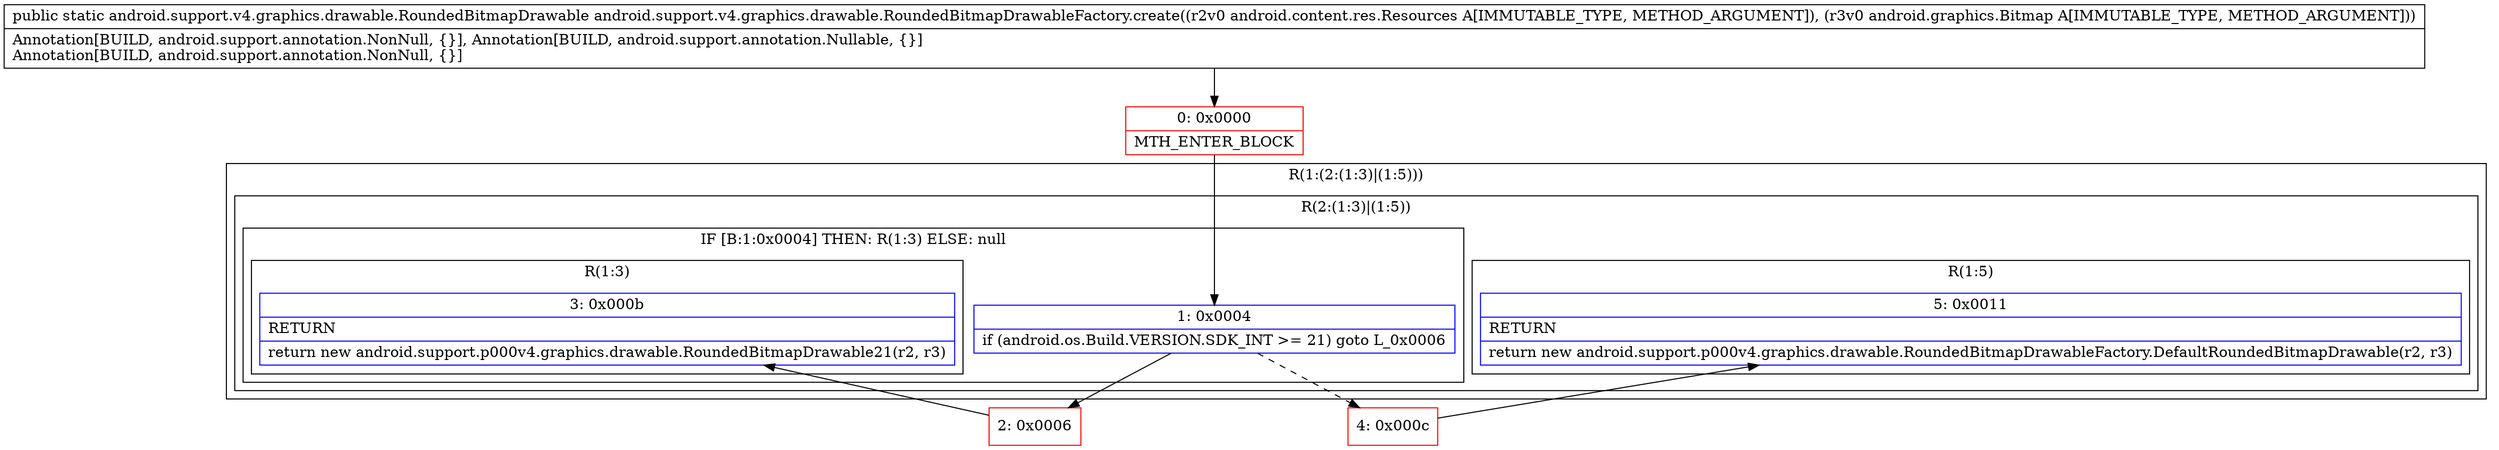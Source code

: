 digraph "CFG forandroid.support.v4.graphics.drawable.RoundedBitmapDrawableFactory.create(Landroid\/content\/res\/Resources;Landroid\/graphics\/Bitmap;)Landroid\/support\/v4\/graphics\/drawable\/RoundedBitmapDrawable;" {
subgraph cluster_Region_774686344 {
label = "R(1:(2:(1:3)|(1:5)))";
node [shape=record,color=blue];
subgraph cluster_Region_323157877 {
label = "R(2:(1:3)|(1:5))";
node [shape=record,color=blue];
subgraph cluster_IfRegion_141591698 {
label = "IF [B:1:0x0004] THEN: R(1:3) ELSE: null";
node [shape=record,color=blue];
Node_1 [shape=record,label="{1\:\ 0x0004|if (android.os.Build.VERSION.SDK_INT \>= 21) goto L_0x0006\l}"];
subgraph cluster_Region_318278555 {
label = "R(1:3)";
node [shape=record,color=blue];
Node_3 [shape=record,label="{3\:\ 0x000b|RETURN\l|return new android.support.p000v4.graphics.drawable.RoundedBitmapDrawable21(r2, r3)\l}"];
}
}
subgraph cluster_Region_1512572874 {
label = "R(1:5)";
node [shape=record,color=blue];
Node_5 [shape=record,label="{5\:\ 0x0011|RETURN\l|return new android.support.p000v4.graphics.drawable.RoundedBitmapDrawableFactory.DefaultRoundedBitmapDrawable(r2, r3)\l}"];
}
}
}
Node_0 [shape=record,color=red,label="{0\:\ 0x0000|MTH_ENTER_BLOCK\l}"];
Node_2 [shape=record,color=red,label="{2\:\ 0x0006}"];
Node_4 [shape=record,color=red,label="{4\:\ 0x000c}"];
MethodNode[shape=record,label="{public static android.support.v4.graphics.drawable.RoundedBitmapDrawable android.support.v4.graphics.drawable.RoundedBitmapDrawableFactory.create((r2v0 android.content.res.Resources A[IMMUTABLE_TYPE, METHOD_ARGUMENT]), (r3v0 android.graphics.Bitmap A[IMMUTABLE_TYPE, METHOD_ARGUMENT]))  | Annotation[BUILD, android.support.annotation.NonNull, \{\}], Annotation[BUILD, android.support.annotation.Nullable, \{\}]\lAnnotation[BUILD, android.support.annotation.NonNull, \{\}]\l}"];
MethodNode -> Node_0;
Node_1 -> Node_2;
Node_1 -> Node_4[style=dashed];
Node_0 -> Node_1;
Node_2 -> Node_3;
Node_4 -> Node_5;
}

